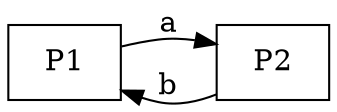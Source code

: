 digraph {
  rankdir=LR;
  node [shape=box]
	P1 -> P2 [label=a]
  P1 -> P2 [style=invis]
  P2 -> P1 [label=b]
}
